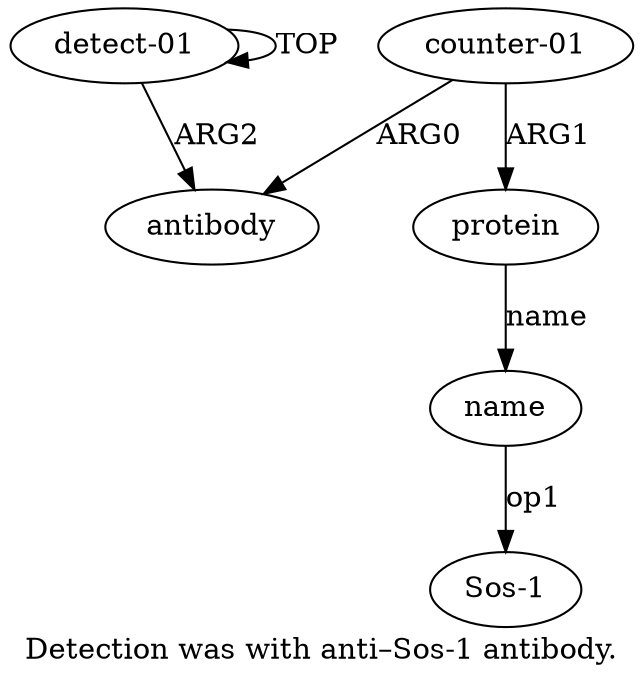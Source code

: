 digraph  {
	graph [label="Detection was with anti–Sos-1 antibody."];
	node [label="\N"];
	a1	 [color=black,
		gold_ind=1,
		gold_label=antibody,
		label=antibody,
		test_ind=1,
		test_label=antibody];
	a0	 [color=black,
		gold_ind=0,
		gold_label="detect-01",
		label="detect-01",
		test_ind=0,
		test_label="detect-01"];
	a0 -> a1 [key=0,
	color=black,
	gold_label=ARG2,
	label=ARG2,
	test_label=ARG2];
a0 -> a0 [key=0,
color=black,
gold_label=TOP,
label=TOP,
test_label=TOP];
a3 [color=black,
gold_ind=3,
gold_label=protein,
label=protein,
test_ind=3,
test_label=protein];
a4 [color=black,
gold_ind=4,
gold_label=name,
label=name,
test_ind=4,
test_label=name];
a3 -> a4 [key=0,
color=black,
gold_label=name,
label=name,
test_label=name];
a2 [color=black,
gold_ind=2,
gold_label="counter-01",
label="counter-01",
test_ind=2,
test_label="counter-01"];
a2 -> a1 [key=0,
color=black,
gold_label=ARG0,
label=ARG0,
test_label=ARG0];
a2 -> a3 [key=0,
color=black,
gold_label=ARG1,
label=ARG1,
test_label=ARG1];
"a4 Sos-1" [color=black,
gold_ind=-1,
gold_label="Sos-1",
label="Sos-1",
test_ind=-1,
test_label="Sos-1"];
a4 -> "a4 Sos-1" [key=0,
color=black,
gold_label=op1,
label=op1,
test_label=op1];
}
